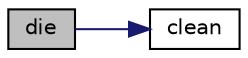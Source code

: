 digraph "die"
{
 // INTERACTIVE_SVG=YES
 // LATEX_PDF_SIZE
  edge [fontname="Helvetica",fontsize="10",labelfontname="Helvetica",labelfontsize="10"];
  node [fontname="Helvetica",fontsize="10",shape=record];
  rankdir="LR";
  Node1 [label="die",height=0.2,width=0.4,color="black", fillcolor="grey75", style="filled", fontcolor="black",tooltip=" "];
  Node1 -> Node2 [color="midnightblue",fontsize="10",style="solid",fontname="Helvetica"];
  Node2 [label="clean",height=0.2,width=0.4,color="black", fillcolor="white", style="filled",URL="$gol_8cpp.html#a2bbe646c052baf99f04a367ef6031d74",tooltip="A function ."];
}
